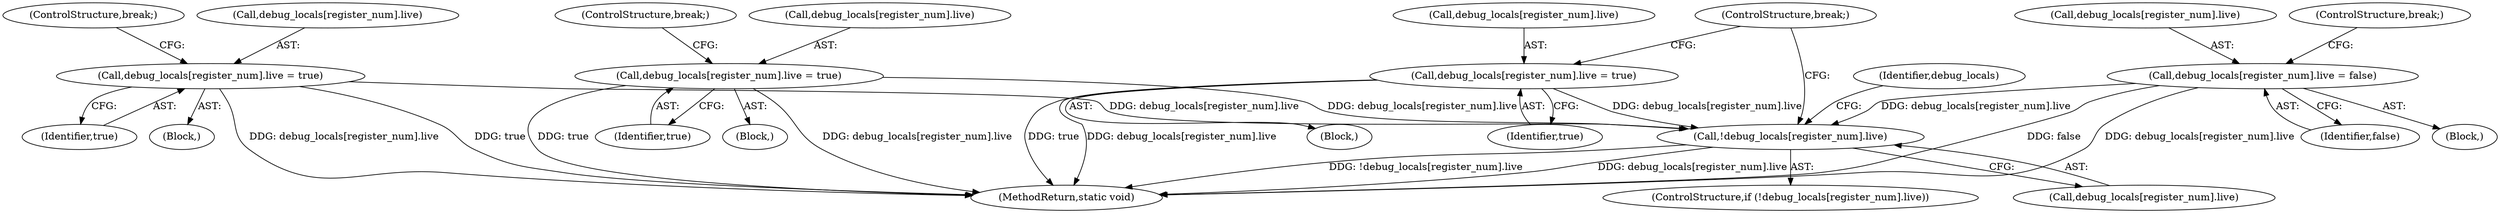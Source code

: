 digraph "0_radare2_ad55822430a03fe075221b543efb434567e9e431@array" {
"1000897" [label="(Call,!debug_locals[register_num].live)"];
"1000781" [label="(Call,debug_locals[register_num].live = true)"];
"1000603" [label="(Call,debug_locals[register_num].live = true)"];
"1000911" [label="(Call,debug_locals[register_num].live = true)"];
"1000876" [label="(Call,debug_locals[register_num].live = false)"];
"1000898" [label="(Call,debug_locals[register_num].live)"];
"1000604" [label="(Call,debug_locals[register_num].live)"];
"1000610" [label="(ControlStructure,break;)"];
"1000449" [label="(Block,)"];
"1000609" [label="(Identifier,true)"];
"1000612" [label="(Block,)"];
"1000897" [label="(Call,!debug_locals[register_num].live)"];
"1000876" [label="(Call,debug_locals[register_num].live = false)"];
"1000883" [label="(ControlStructure,break;)"];
"1000911" [label="(Call,debug_locals[register_num].live = true)"];
"1000912" [label="(Call,debug_locals[register_num].live)"];
"1000782" [label="(Call,debug_locals[register_num].live)"];
"1000603" [label="(Call,debug_locals[register_num].live = true)"];
"1000896" [label="(ControlStructure,if (!debug_locals[register_num].live))"];
"1000788" [label="(ControlStructure,break;)"];
"1000787" [label="(Identifier,true)"];
"1000882" [label="(Identifier,false)"];
"1000903" [label="(Block,)"];
"1001187" [label="(MethodReturn,static void)"];
"1000918" [label="(ControlStructure,break;)"];
"1000877" [label="(Call,debug_locals[register_num].live)"];
"1000790" [label="(Block,)"];
"1000907" [label="(Identifier,debug_locals)"];
"1000781" [label="(Call,debug_locals[register_num].live = true)"];
"1000917" [label="(Identifier,true)"];
"1000897" -> "1000896"  [label="AST: "];
"1000897" -> "1000898"  [label="CFG: "];
"1000898" -> "1000897"  [label="AST: "];
"1000907" -> "1000897"  [label="CFG: "];
"1000918" -> "1000897"  [label="CFG: "];
"1000897" -> "1001187"  [label="DDG: !debug_locals[register_num].live"];
"1000897" -> "1001187"  [label="DDG: debug_locals[register_num].live"];
"1000781" -> "1000897"  [label="DDG: debug_locals[register_num].live"];
"1000603" -> "1000897"  [label="DDG: debug_locals[register_num].live"];
"1000911" -> "1000897"  [label="DDG: debug_locals[register_num].live"];
"1000876" -> "1000897"  [label="DDG: debug_locals[register_num].live"];
"1000781" -> "1000612"  [label="AST: "];
"1000781" -> "1000787"  [label="CFG: "];
"1000782" -> "1000781"  [label="AST: "];
"1000787" -> "1000781"  [label="AST: "];
"1000788" -> "1000781"  [label="CFG: "];
"1000781" -> "1001187"  [label="DDG: debug_locals[register_num].live"];
"1000781" -> "1001187"  [label="DDG: true"];
"1000603" -> "1000449"  [label="AST: "];
"1000603" -> "1000609"  [label="CFG: "];
"1000604" -> "1000603"  [label="AST: "];
"1000609" -> "1000603"  [label="AST: "];
"1000610" -> "1000603"  [label="CFG: "];
"1000603" -> "1001187"  [label="DDG: debug_locals[register_num].live"];
"1000603" -> "1001187"  [label="DDG: true"];
"1000911" -> "1000903"  [label="AST: "];
"1000911" -> "1000917"  [label="CFG: "];
"1000912" -> "1000911"  [label="AST: "];
"1000917" -> "1000911"  [label="AST: "];
"1000918" -> "1000911"  [label="CFG: "];
"1000911" -> "1001187"  [label="DDG: debug_locals[register_num].live"];
"1000911" -> "1001187"  [label="DDG: true"];
"1000876" -> "1000790"  [label="AST: "];
"1000876" -> "1000882"  [label="CFG: "];
"1000877" -> "1000876"  [label="AST: "];
"1000882" -> "1000876"  [label="AST: "];
"1000883" -> "1000876"  [label="CFG: "];
"1000876" -> "1001187"  [label="DDG: false"];
"1000876" -> "1001187"  [label="DDG: debug_locals[register_num].live"];
}
